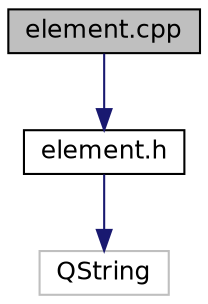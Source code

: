 digraph "element.cpp"
{
 // INTERACTIVE_SVG=YES
  edge [fontname="Helvetica",fontsize="12",labelfontname="Helvetica",labelfontsize="12"];
  node [fontname="Helvetica",fontsize="12",shape=record];
  Node1 [label="element.cpp",height=0.2,width=0.4,color="black", fillcolor="grey75", style="filled" fontcolor="black"];
  Node1 -> Node2 [color="midnightblue",fontsize="12",style="solid",fontname="Helvetica"];
  Node2 [label="element.h",height=0.2,width=0.4,color="black", fillcolor="white", style="filled",URL="$a00025.html"];
  Node2 -> Node3 [color="midnightblue",fontsize="12",style="solid",fontname="Helvetica"];
  Node3 [label="QString",height=0.2,width=0.4,color="grey75", fillcolor="white", style="filled"];
}

